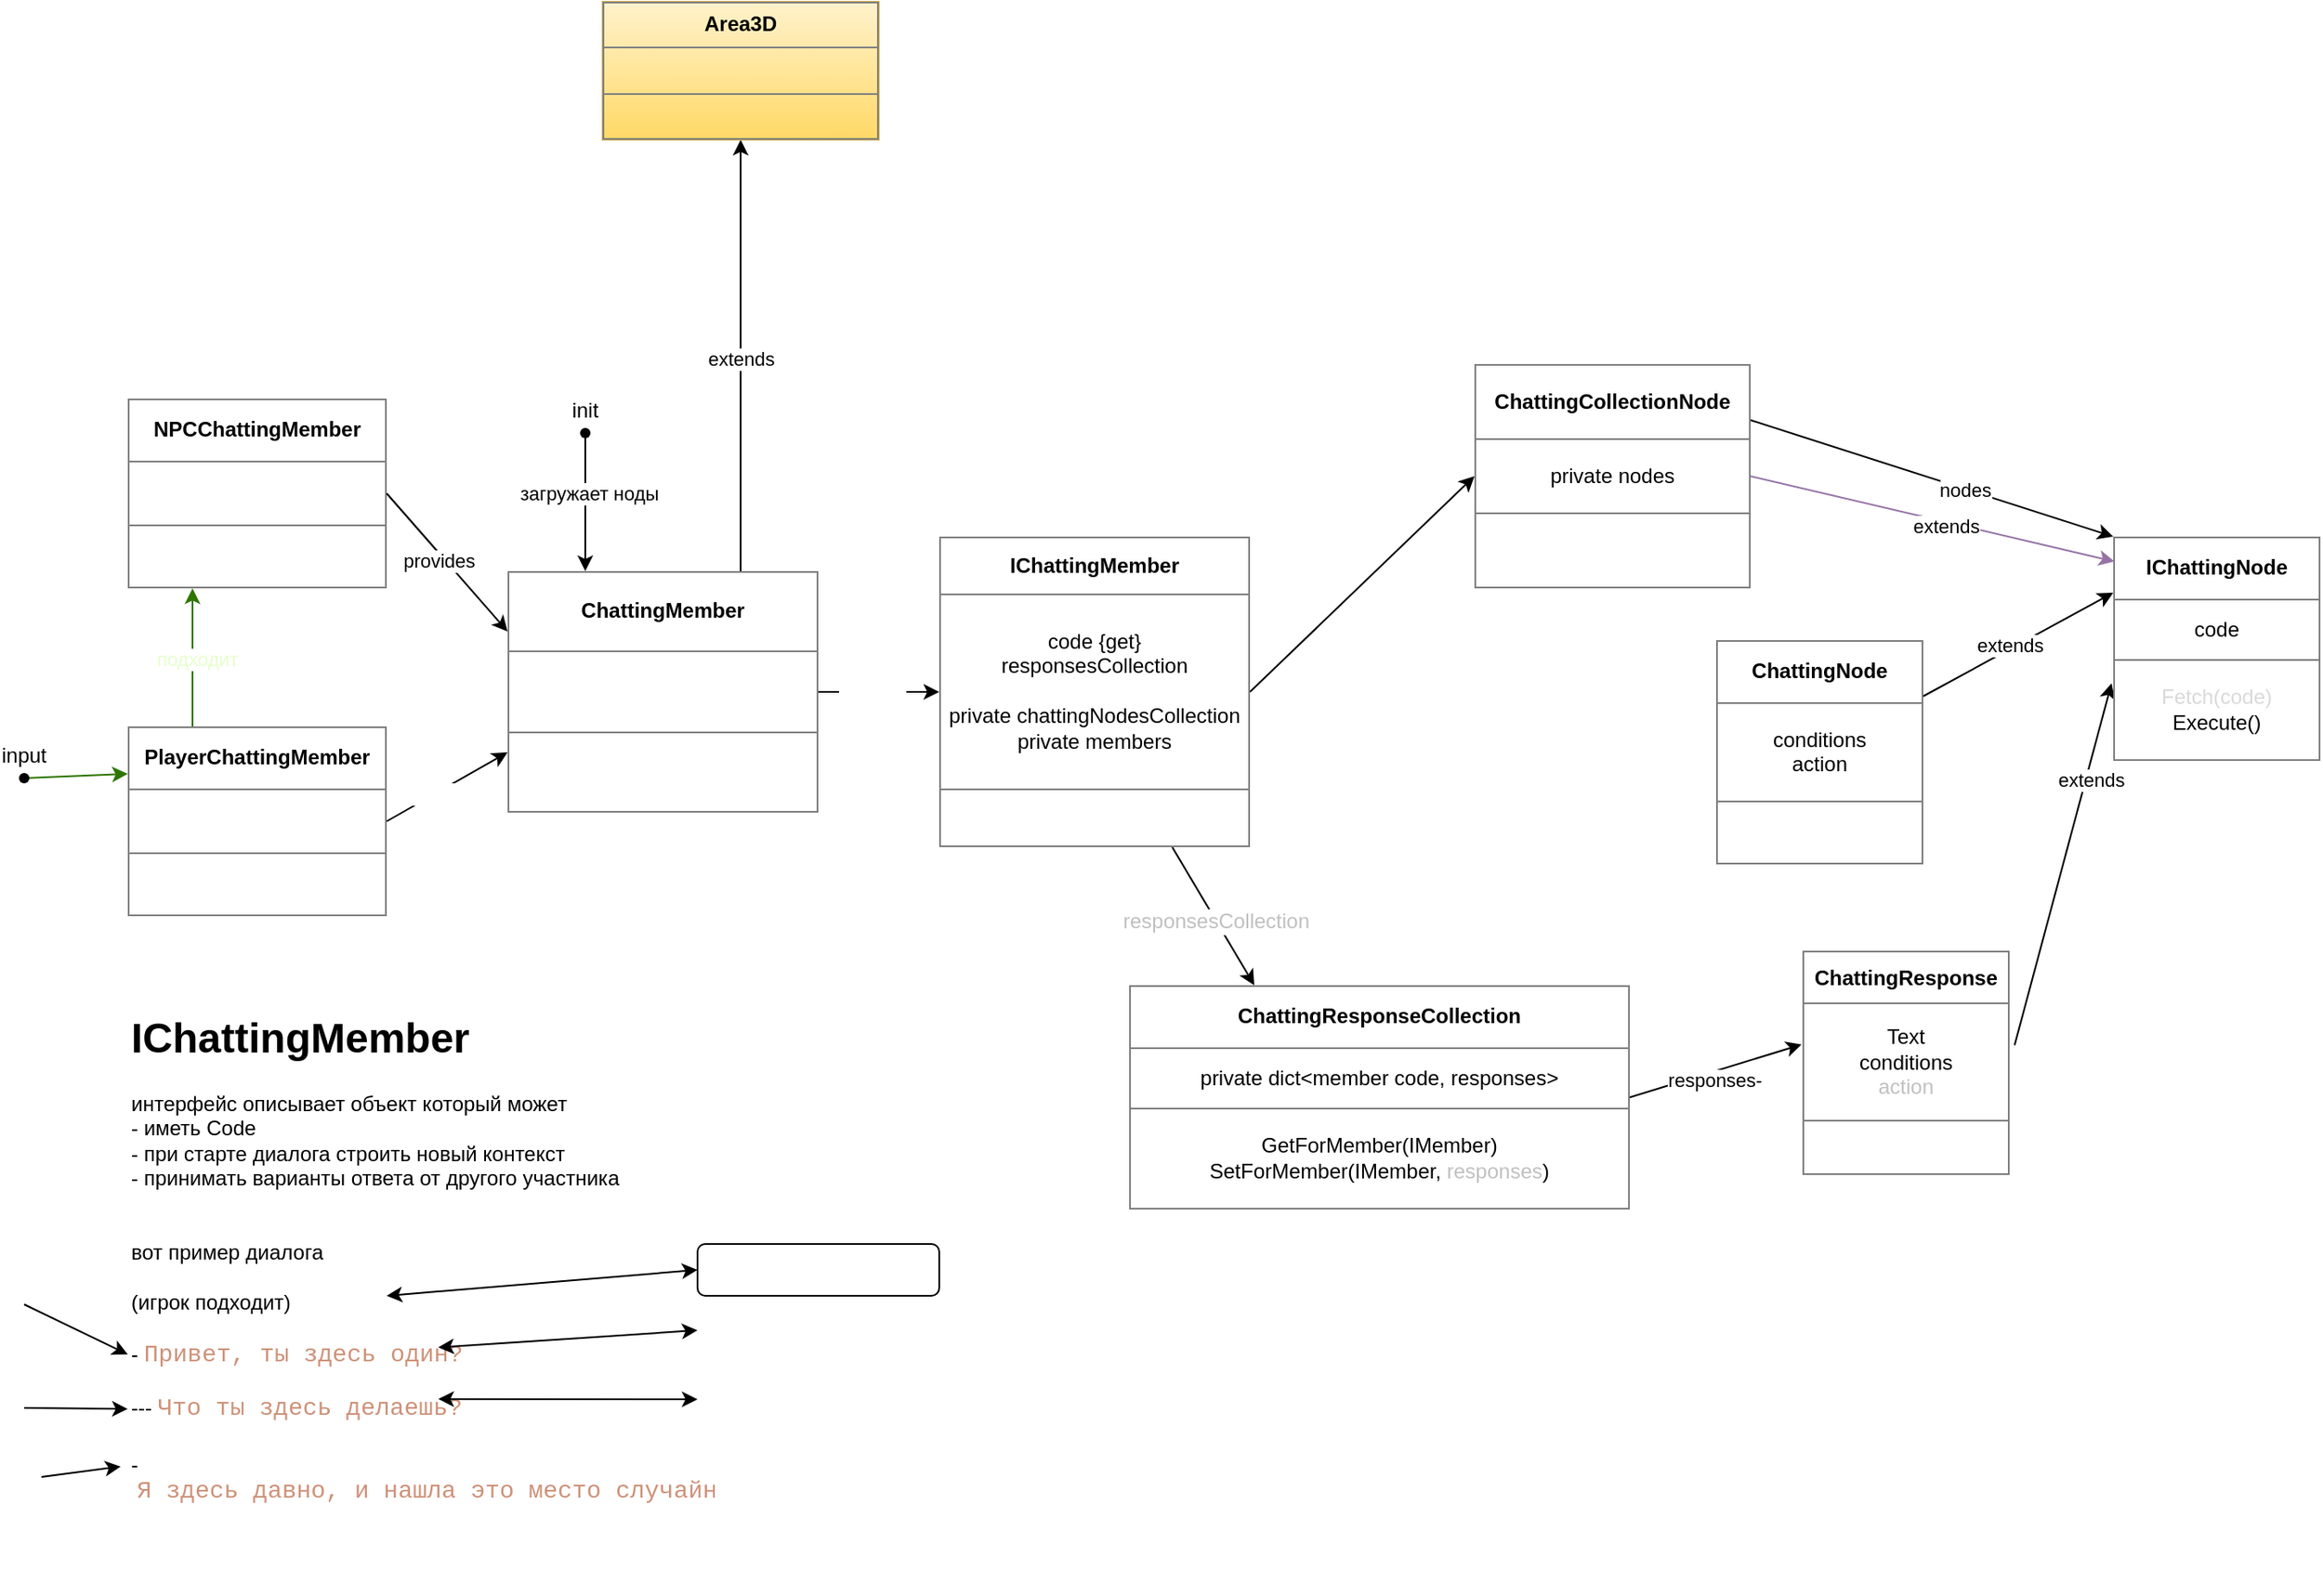 <mxfile>
    <diagram id="iZLzQ0KM_W977_wtIT1Q" name="Page-1">
        <mxGraphModel dx="1914" dy="1690" grid="1" gridSize="10" guides="1" tooltips="1" connect="1" arrows="1" fold="1" page="1" pageScale="1" pageWidth="850" pageHeight="1100" math="0" shadow="0" adaptiveColors="auto">
            <root>
                <mxCell id="0"/>
                <mxCell id="1" parent="0"/>
                <mxCell id="156" style="edgeStyle=none;html=1;exitX=0.75;exitY=1;exitDx=0;exitDy=0;entryX=0.25;entryY=0;entryDx=0;entryDy=0;" parent="1" source="2" target="153" edge="1">
                    <mxGeometry relative="1" as="geometry"/>
                </mxCell>
                <mxCell id="157" value="&lt;span style=&quot;font-size: 12px; text-wrap-mode: wrap;&quot;&gt;&lt;font style=&quot;color: light-dark(rgb(192, 192, 192), rgb(247, 247, 247));&quot;&gt;responsesCollection&lt;/font&gt;&lt;/span&gt;" style="edgeLabel;html=1;align=center;verticalAlign=middle;resizable=0;points=[];" parent="156" vertex="1" connectable="0">
                    <mxGeometry x="0.391" y="2" relative="1" as="geometry">
                        <mxPoint x="-10" y="-12" as="offset"/>
                    </mxGeometry>
                </mxCell>
                <mxCell id="158" style="edgeStyle=none;html=1;exitX=1;exitY=0.5;exitDx=0;exitDy=0;entryX=0;entryY=0.5;entryDx=0;entryDy=0;" parent="1" source="2" target="148" edge="1">
                    <mxGeometry relative="1" as="geometry"/>
                </mxCell>
                <mxCell id="2" value="&lt;table border=&quot;1&quot; width=&quot;100%&quot; height=&quot;100%&quot; cellpadding=&quot;4&quot; style=&quot;width:100%;height:100%;border-collapse:collapse;&quot;&gt;&lt;tbody&gt;&lt;tr&gt;&lt;th align=&quot;center&quot;&gt;&lt;b&gt;IChattingMember&lt;br&gt;&lt;/b&gt;&lt;/th&gt;&lt;/tr&gt;&lt;tr&gt;&lt;td align=&quot;center&quot;&gt;code {get}&lt;br&gt;responsesCollection&lt;br&gt;&lt;br&gt;private chattingNodesCollection&lt;br&gt;private members&lt;/td&gt;&lt;/tr&gt;&lt;tr&gt;&lt;td align=&quot;center&quot;&gt;&lt;br&gt;&lt;/td&gt;&lt;/tr&gt;&lt;/tbody&gt;&lt;/table&gt;" style="text;html=1;whiteSpace=wrap;strokeColor=none;fillColor=none;overflow=fill;" parent="1" vertex="1">
                    <mxGeometry x="520" y="170" width="180" height="180" as="geometry"/>
                </mxCell>
                <mxCell id="20" style="edgeStyle=none;html=1;exitX=0.25;exitY=0;exitDx=0;exitDy=0;entryX=0.25;entryY=1;entryDx=0;entryDy=0;fillColor=#60a917;strokeColor=#2D7600;" parent="1" source="9" target="11" edge="1">
                    <mxGeometry relative="1" as="geometry">
                        <mxPoint x="70" y="280" as="sourcePoint"/>
                        <mxPoint x="70" y="200" as="targetPoint"/>
                    </mxGeometry>
                </mxCell>
                <mxCell id="21" value="&lt;font style=&quot;color: light-dark(rgb(230, 255, 204), rgb(204, 255, 153));&quot;&gt;подходит&lt;/font&gt;" style="edgeLabel;html=1;align=center;verticalAlign=middle;resizable=0;points=[];" parent="20" vertex="1" connectable="0">
                    <mxGeometry x="-0.007" y="-2" relative="1" as="geometry">
                        <mxPoint as="offset"/>
                    </mxGeometry>
                </mxCell>
                <mxCell id="9" value="&lt;table border=&quot;1&quot; width=&quot;100%&quot; height=&quot;100%&quot; cellpadding=&quot;4&quot; style=&quot;width:100%;height:100%;border-collapse:collapse;&quot;&gt;&lt;tbody&gt;&lt;tr&gt;&lt;th align=&quot;center&quot;&gt;PlayerChattingMember&lt;/th&gt;&lt;/tr&gt;&lt;tr&gt;&lt;td align=&quot;center&quot;&gt;&lt;br&gt;&lt;/td&gt;&lt;/tr&gt;&lt;tr&gt;&lt;td align=&quot;center&quot;&gt;&lt;br&gt;&lt;/td&gt;&lt;/tr&gt;&lt;/tbody&gt;&lt;/table&gt;" style="text;html=1;whiteSpace=wrap;strokeColor=none;fillColor=none;overflow=fill;" parent="1" vertex="1">
                    <mxGeometry x="50" y="280" width="150" height="110" as="geometry"/>
                </mxCell>
                <mxCell id="39" style="edgeStyle=none;html=1;exitX=1;exitY=0.5;exitDx=0;exitDy=0;entryX=0;entryY=0.5;entryDx=0;entryDy=0;" parent="1" source="138" target="2" edge="1">
                    <mxGeometry relative="1" as="geometry"/>
                </mxCell>
                <mxCell id="145" value="&lt;span&gt;&lt;font style=&quot;color: light-dark(rgb(255, 255, 255), rgb(237, 237, 237));&quot;&gt;extends&lt;/font&gt;&lt;/span&gt;" style="edgeLabel;html=1;align=center;verticalAlign=middle;resizable=0;points=[];" parent="39" vertex="1" connectable="0">
                    <mxGeometry x="-0.307" y="-3" relative="1" as="geometry">
                        <mxPoint x="6" y="-3" as="offset"/>
                    </mxGeometry>
                </mxCell>
                <mxCell id="11" value="&lt;table border=&quot;1&quot; width=&quot;100%&quot; height=&quot;100%&quot; cellpadding=&quot;4&quot; style=&quot;width:100%;height:100%;border-collapse:collapse;&quot;&gt;&lt;tbody&gt;&lt;tr&gt;&lt;th align=&quot;center&quot;&gt;NPCChattingMember&lt;br&gt;&lt;/th&gt;&lt;/tr&gt;&lt;tr&gt;&lt;td align=&quot;center&quot;&gt;&lt;br&gt;&lt;/td&gt;&lt;/tr&gt;&lt;tr&gt;&lt;td align=&quot;center&quot;&gt;&lt;br&gt;&lt;/td&gt;&lt;/tr&gt;&lt;/tbody&gt;&lt;/table&gt;" style="text;html=1;whiteSpace=wrap;strokeColor=none;fillColor=none;overflow=fill;" parent="1" vertex="1">
                    <mxGeometry x="50" y="90" width="150" height="110" as="geometry"/>
                </mxCell>
                <mxCell id="26" style="edgeStyle=none;html=1;entryX=0;entryY=0.25;entryDx=0;entryDy=0;fillColor=#60a917;strokeColor=#2D7600;" parent="1" source="25" target="9" edge="1">
                    <mxGeometry relative="1" as="geometry"/>
                </mxCell>
                <mxCell id="25" value="input&#xa;&#xa;" style="shape=waypoint;sketch=0;fillStyle=solid;size=6;pointerEvents=1;points=[];fillColor=none;resizable=0;rotatable=0;perimeter=centerPerimeter;snapToPoint=1;strokeColor=light-dark(#000000,#CCFF99);fontColor=light-dark(#000000,#CCFF99);" parent="1" vertex="1">
                    <mxGeometry x="-20" y="300" width="20" height="20" as="geometry"/>
                </mxCell>
                <mxCell id="28" style="edgeStyle=none;html=1;entryX=0.971;entryY=0.521;entryDx=0;entryDy=0;entryPerimeter=0;" parent="1" source="25" target="25" edge="1">
                    <mxGeometry relative="1" as="geometry"/>
                </mxCell>
                <mxCell id="30" style="edgeStyle=none;html=1;entryX=0.25;entryY=0;entryDx=0;entryDy=0;strokeColor=light-dark(#000000,#99CCFF);" parent="1" source="29" target="138" edge="1">
                    <mxGeometry relative="1" as="geometry">
                        <mxPoint x="320" y="180.0" as="targetPoint"/>
                    </mxGeometry>
                </mxCell>
                <mxCell id="31" value="&lt;div&gt;&lt;span style=&quot;background-color: light-dark(#ffffff, var(--ge-dark-color, #121212));&quot;&gt;загружает ноды&lt;/span&gt;&lt;/div&gt;" style="edgeLabel;html=1;align=center;verticalAlign=middle;resizable=0;points=[];" parent="30" vertex="1" connectable="0">
                    <mxGeometry x="-0.07" y="1" relative="1" as="geometry">
                        <mxPoint x="1" y="-2" as="offset"/>
                    </mxGeometry>
                </mxCell>
                <mxCell id="29" value="init&#xa;&#xa;" style="shape=waypoint;sketch=0;fillStyle=solid;size=6;pointerEvents=1;points=[];fillColor=none;resizable=0;rotatable=0;perimeter=centerPerimeter;snapToPoint=1;strokeColor=light-dark(#000000,#99CCFF);fontColor=light-dark(#000000,#99CCFF);" parent="1" vertex="1">
                    <mxGeometry x="305" y="100" width="20" height="20" as="geometry"/>
                </mxCell>
                <mxCell id="45" style="edgeStyle=none;html=1;entryX=-0.008;entryY=0.654;entryDx=0;entryDy=0;strokeColor=light-dark(#000000,#CC99FF);exitX=1.024;exitY=0.421;exitDx=0;exitDy=0;exitPerimeter=0;entryPerimeter=0;" parent="1" source="121" target="44" edge="1">
                    <mxGeometry relative="1" as="geometry">
                        <mxPoint x="1050" y="323.75" as="sourcePoint"/>
                        <mxPoint x="1230" y="320.0" as="targetPoint"/>
                    </mxGeometry>
                </mxCell>
                <mxCell id="128" value="extends" style="edgeLabel;html=1;align=center;verticalAlign=middle;resizable=0;points=[];" parent="45" vertex="1" connectable="0">
                    <mxGeometry x="0.279" y="-1" relative="1" as="geometry">
                        <mxPoint x="7" y="-20" as="offset"/>
                    </mxGeometry>
                </mxCell>
                <mxCell id="38" value="&lt;table border=&quot;1&quot; width=&quot;100%&quot; height=&quot;100%&quot; cellpadding=&quot;4&quot; style=&quot;width:100%;height:100%;border-collapse:collapse;&quot;&gt;&lt;tbody&gt;&lt;tr&gt;&lt;th align=&quot;center&quot;&gt;&lt;b&gt;ChattingNode&lt;br&gt;&lt;/b&gt;&lt;/th&gt;&lt;/tr&gt;&lt;tr&gt;&lt;td align=&quot;center&quot;&gt;conditions&lt;br&gt;action&lt;br&gt;&lt;/td&gt;&lt;/tr&gt;&lt;tr&gt;&lt;td style=&quot;text-align: center;&quot;&gt;&lt;br&gt;&lt;/td&gt;&lt;/tr&gt;&lt;/tbody&gt;&lt;/table&gt;" style="text;html=1;whiteSpace=wrap;strokeColor=none;fillColor=none;overflow=fill;" parent="1" vertex="1">
                    <mxGeometry x="970" y="230" width="120" height="130" as="geometry"/>
                </mxCell>
                <mxCell id="44" value="&lt;table border=&quot;1&quot; width=&quot;100%&quot; height=&quot;100%&quot; cellpadding=&quot;4&quot; style=&quot;width:100%;height:100%;border-collapse:collapse;&quot;&gt;&lt;tbody&gt;&lt;tr&gt;&lt;th align=&quot;center&quot;&gt;&lt;b&gt;IChattingNode&lt;br&gt;&lt;/b&gt;&lt;/th&gt;&lt;/tr&gt;&lt;tr&gt;&lt;td align=&quot;center&quot;&gt;&lt;span&gt;&lt;font style=&quot;color: light-dark(rgb(0, 0, 0), rgb(245, 245, 245));&quot;&gt;code&lt;/font&gt;&lt;/span&gt;&lt;/td&gt;&lt;/tr&gt;&lt;tr&gt;&lt;td style=&quot;text-align: center;&quot;&gt;&lt;font style=&quot;color: light-dark(rgb(217, 217, 217), rgb(255, 255, 255));&quot;&gt;Fetch(code)&lt;br&gt;&lt;/font&gt;Execute()&lt;/td&gt;&lt;/tr&gt;&lt;/tbody&gt;&lt;/table&gt;" style="text;html=1;whiteSpace=wrap;strokeColor=none;fillColor=none;overflow=fill;" parent="1" vertex="1">
                    <mxGeometry x="1200" y="170" width="120" height="130" as="geometry"/>
                </mxCell>
                <mxCell id="91" style="edgeStyle=none;html=1;exitX=1;exitY=0.5;exitDx=0;exitDy=0;entryX=0;entryY=0.5;entryDx=0;entryDy=0;" parent="1" edge="1">
                    <mxGeometry relative="1" as="geometry">
                        <mxPoint x="800" y="567.5" as="sourcePoint"/>
                    </mxGeometry>
                </mxCell>
                <mxCell id="86" value="&lt;h1 style=&quot;margin-top: 0px;&quot;&gt;IChattingMember&lt;/h1&gt;&lt;div&gt;интерфейс описывает объект который может&amp;nbsp;&lt;/div&gt;&lt;div&gt;- иметь Code&lt;/div&gt;&lt;div&gt;- при старте диалога строить новый контекст&lt;/div&gt;&lt;div&gt;- принимать варианты ответа от другого участника&lt;/div&gt;&lt;div&gt;&lt;br&gt;&lt;/div&gt;&lt;div&gt;&lt;br&gt;&lt;/div&gt;&lt;div&gt;вот пример диалога&lt;/div&gt;&lt;div&gt;&lt;br&gt;&lt;/div&gt;&lt;div&gt;(игрок подходит&lt;span style=&quot;background-color: transparent;&quot;&gt;)&lt;/span&gt;&lt;/div&gt;&lt;div&gt;&lt;br&gt;&lt;/div&gt;&lt;div&gt;-&amp;nbsp;&lt;span style=&quot;color: rgb(206, 145, 120); font-family: Consolas, &amp;quot;Courier New&amp;quot;, monospace; font-size: 14px; white-space: pre; background-color: light-dark(#ffffff, var(--ge-dark-color, #121212));&quot;&gt;Привет, ты здесь один?&lt;/span&gt;&lt;/div&gt;&lt;div&gt;&lt;span style=&quot;background-color: light-dark(#ffffff, var(--ge-dark-color, #121212));&quot;&gt;&lt;br&gt;&lt;/span&gt;&lt;/div&gt;&lt;div&gt;---&amp;nbsp;&lt;span style=&quot;color: rgb(206, 145, 120); font-family: Consolas, &amp;quot;Courier New&amp;quot;, monospace; font-size: 14px; white-space: pre; background-color: light-dark(#ffffff, var(--ge-dark-color, #121212));&quot;&gt;Что ты здесь делаешь?&lt;/span&gt;&lt;/div&gt;&lt;div&gt;&lt;span style=&quot;color: rgb(206, 145, 120); font-family: Consolas, &amp;quot;Courier New&amp;quot;, monospace; font-size: 14px; white-space: pre; background-color: light-dark(#ffffff, var(--ge-dark-color, #121212));&quot;&gt;&lt;br&gt;&lt;/span&gt;&lt;/div&gt;&lt;div&gt;-&amp;nbsp;&lt;span style=&quot;color: rgb(206, 145, 120); font-family: Consolas, &amp;quot;Courier New&amp;quot;, monospace; font-size: 14px; white-space: pre;&quot;&gt;Я здесь давно, и нашла это место случайно.&lt;/span&gt;&lt;/div&gt;&lt;div&gt;&lt;br&gt;&lt;/div&gt;" style="text;html=1;whiteSpace=wrap;overflow=hidden;rounded=0;" parent="1" vertex="1">
                    <mxGeometry x="50" y="440" width="340" height="340" as="geometry"/>
                </mxCell>
                <mxCell id="88" value="" style="endArrow=classic;startArrow=classic;html=1;entryX=0;entryY=0.5;entryDx=0;entryDy=0;exitX=0.441;exitY=0.5;exitDx=0;exitDy=0;exitPerimeter=0;" parent="1" source="86" target="85" edge="1">
                    <mxGeometry width="50" height="50" relative="1" as="geometry">
                        <mxPoint x="200" y="610" as="sourcePoint"/>
                        <mxPoint x="530" y="595" as="targetPoint"/>
                    </mxGeometry>
                </mxCell>
                <mxCell id="85" value="" style="rounded=1;whiteSpace=wrap;html=1;" parent="1" vertex="1">
                    <mxGeometry x="380" y="580" width="140" height="30" as="geometry"/>
                </mxCell>
                <mxCell id="93" style="edgeStyle=none;html=1;exitX=1;exitY=0.5;exitDx=0;exitDy=0;entryX=0;entryY=0.6;entryDx=0;entryDy=0;entryPerimeter=0;" parent="1" target="86" edge="1">
                    <mxGeometry relative="1" as="geometry">
                        <mxPoint x="-10" y="615" as="sourcePoint"/>
                    </mxGeometry>
                </mxCell>
                <mxCell id="124" style="edgeStyle=none;html=1;exitX=1;exitY=0.5;exitDx=0;exitDy=0;entryX=0;entryY=0.5;entryDx=0;entryDy=0;" parent="1" edge="1">
                    <mxGeometry relative="1" as="geometry">
                        <mxPoint x="640" y="630" as="sourcePoint"/>
                    </mxGeometry>
                </mxCell>
                <mxCell id="119" value="" style="endArrow=classic;startArrow=classic;html=1;entryX=0;entryY=0.5;entryDx=0;entryDy=0;exitX=0.529;exitY=0.588;exitDx=0;exitDy=0;exitPerimeter=0;" parent="1" source="86" edge="1">
                    <mxGeometry width="50" height="50" relative="1" as="geometry">
                        <mxPoint x="220" y="645" as="sourcePoint"/>
                        <mxPoint x="380" y="630" as="targetPoint"/>
                    </mxGeometry>
                </mxCell>
                <mxCell id="126" style="edgeStyle=none;html=1;exitX=1;exitY=0.25;exitDx=0;exitDy=0;entryX=0;entryY=0.25;entryDx=0;entryDy=0;strokeColor=light-dark(#000000,#CC99FF);" parent="1" source="38" target="44" edge="1">
                    <mxGeometry relative="1" as="geometry"/>
                </mxCell>
                <mxCell id="129" value="extends" style="edgeLabel;html=1;align=center;verticalAlign=middle;resizable=0;points=[];" parent="126" vertex="1" connectable="0">
                    <mxGeometry x="-0.074" y="2" relative="1" as="geometry">
                        <mxPoint as="offset"/>
                    </mxGeometry>
                </mxCell>
                <mxCell id="121" value="&lt;table border=&quot;1&quot; width=&quot;100%&quot; height=&quot;100%&quot; cellpadding=&quot;4&quot; style=&quot;width:100%;height:100%;border-collapse:collapse;&quot;&gt;&lt;tbody&gt;&lt;tr&gt;&lt;th align=&quot;center&quot;&gt;&lt;b&gt;ChattingResponse&lt;br&gt;&lt;/b&gt;&lt;/th&gt;&lt;/tr&gt;&lt;tr&gt;&lt;td align=&quot;center&quot;&gt;&lt;font style=&quot;&quot;&gt;&lt;span&gt;&lt;font style=&quot;color: light-dark(rgb(0, 0, 0), rgb(255, 255, 255));&quot;&gt;Text&lt;/font&gt;&lt;/span&gt;&lt;span&gt;&lt;font style=&quot;&quot;&gt;&lt;font style=&quot;color: light-dark(rgb(0, 0, 0), rgb(255, 255, 255));&quot;&gt;&lt;br&gt;conditions&lt;/font&gt;&lt;/font&gt;&lt;/span&gt;&lt;br&gt;&lt;span&gt;&lt;font style=&quot;color: light-dark(rgb(192, 192, 192), rgb(242, 242, 242));&quot;&gt;action&lt;br&gt;&lt;/font&gt;&lt;/span&gt;&lt;/font&gt;&lt;/td&gt;&lt;/tr&gt;&lt;tr&gt;&lt;td style=&quot;text-align: center;&quot;&gt;&lt;br&gt;&lt;/td&gt;&lt;/tr&gt;&lt;/tbody&gt;&lt;/table&gt;" style="text;html=1;whiteSpace=wrap;strokeColor=none;fillColor=none;overflow=fill;" parent="1" vertex="1">
                    <mxGeometry x="1020" y="410" width="120" height="130" as="geometry"/>
                </mxCell>
                <mxCell id="132" style="edgeStyle=none;html=1;exitX=1;exitY=0.5;exitDx=0;exitDy=0;entryX=0;entryY=0.693;entryDx=0;entryDy=0;entryPerimeter=0;" parent="1" target="86" edge="1">
                    <mxGeometry relative="1" as="geometry">
                        <mxPoint x="-10" y="675" as="sourcePoint"/>
                    </mxGeometry>
                </mxCell>
                <mxCell id="134" value="" style="endArrow=classic;startArrow=classic;html=1;entryX=0;entryY=0.5;entryDx=0;entryDy=0;exitX=0.529;exitY=0.676;exitDx=0;exitDy=0;exitPerimeter=0;" parent="1" source="86" edge="1">
                    <mxGeometry width="50" height="50" relative="1" as="geometry">
                        <mxPoint x="235" y="670" as="sourcePoint"/>
                        <mxPoint x="380" y="670" as="targetPoint"/>
                    </mxGeometry>
                </mxCell>
                <mxCell id="136" style="edgeStyle=none;html=1;exitX=1;exitY=0.5;exitDx=0;exitDy=0;entryX=-0.012;entryY=0.791;entryDx=0;entryDy=0;entryPerimeter=0;" parent="1" target="86" edge="1">
                    <mxGeometry relative="1" as="geometry">
                        <mxPoint y="715" as="sourcePoint"/>
                    </mxGeometry>
                </mxCell>
                <mxCell id="139" value="" style="edgeStyle=none;html=1;exitX=1;exitY=0.5;exitDx=0;exitDy=0;entryX=0;entryY=0.75;entryDx=0;entryDy=0;" parent="1" source="9" target="138" edge="1">
                    <mxGeometry relative="1" as="geometry">
                        <mxPoint x="190" y="335" as="sourcePoint"/>
                        <mxPoint x="430" y="295" as="targetPoint"/>
                    </mxGeometry>
                </mxCell>
                <mxCell id="160" value="&lt;span&gt;&lt;font style=&quot;color: light-dark(rgb(255, 255, 255), rgb(255, 255, 255));&quot;&gt;provides&lt;/font&gt;&lt;/span&gt;" style="edgeLabel;html=1;align=center;verticalAlign=middle;resizable=0;points=[];" parent="139" vertex="1" connectable="0">
                    <mxGeometry x="-0.212" y="1" relative="1" as="geometry">
                        <mxPoint as="offset"/>
                    </mxGeometry>
                </mxCell>
                <mxCell id="140" value="" style="edgeStyle=none;html=1;exitX=1;exitY=0.5;exitDx=0;exitDy=0;entryX=0;entryY=0.25;entryDx=0;entryDy=0;" parent="1" source="11" target="138" edge="1">
                    <mxGeometry relative="1" as="geometry">
                        <mxPoint x="190" y="145" as="sourcePoint"/>
                        <mxPoint x="430" y="225" as="targetPoint"/>
                    </mxGeometry>
                </mxCell>
                <mxCell id="159" value="provides" style="edgeLabel;html=1;align=center;verticalAlign=middle;resizable=0;points=[];" parent="140" vertex="1" connectable="0">
                    <mxGeometry x="-0.08" y="-3" relative="1" as="geometry">
                        <mxPoint as="offset"/>
                    </mxGeometry>
                </mxCell>
                <mxCell id="143" style="edgeStyle=none;html=1;exitX=0.75;exitY=0;exitDx=0;exitDy=0;entryX=0.5;entryY=1;entryDx=0;entryDy=0;" parent="1" source="138" target="141" edge="1">
                    <mxGeometry relative="1" as="geometry"/>
                </mxCell>
                <mxCell id="144" value="extends" style="edgeLabel;html=1;align=center;verticalAlign=middle;resizable=0;points=[];" parent="143" vertex="1" connectable="0">
                    <mxGeometry x="-0.011" relative="1" as="geometry">
                        <mxPoint as="offset"/>
                    </mxGeometry>
                </mxCell>
                <mxCell id="138" value="&lt;table border=&quot;1&quot; width=&quot;100%&quot; height=&quot;100%&quot; cellpadding=&quot;4&quot; style=&quot;width:100%;height:100%;border-collapse:collapse;&quot;&gt;&lt;tbody&gt;&lt;tr&gt;&lt;th align=&quot;center&quot;&gt;&lt;b&gt;ChattingMember&lt;br&gt;&lt;/b&gt;&lt;/th&gt;&lt;/tr&gt;&lt;tr&gt;&lt;td align=&quot;center&quot;&gt;&lt;br&gt;&lt;/td&gt;&lt;/tr&gt;&lt;tr&gt;&lt;td align=&quot;center&quot;&gt;&lt;br&gt;&lt;/td&gt;&lt;/tr&gt;&lt;/tbody&gt;&lt;/table&gt;" style="text;html=1;whiteSpace=wrap;strokeColor=none;fillColor=none;overflow=fill;" parent="1" vertex="1">
                    <mxGeometry x="270" y="190" width="180" height="140" as="geometry"/>
                </mxCell>
                <mxCell id="141" value="&lt;table border=&quot;1&quot; width=&quot;100%&quot; height=&quot;100%&quot; cellpadding=&quot;4&quot; style=&quot;width:100%;height:100%;border-collapse:collapse;&quot;&gt;&lt;tbody&gt;&lt;tr&gt;&lt;th align=&quot;center&quot;&gt;&lt;b&gt;Area3D&lt;br&gt;&lt;/b&gt;&lt;/th&gt;&lt;/tr&gt;&lt;tr&gt;&lt;td align=&quot;center&quot;&gt;&lt;br&gt;&lt;/td&gt;&lt;/tr&gt;&lt;tr&gt;&lt;td align=&quot;center&quot;&gt;&lt;br&gt;&lt;/td&gt;&lt;/tr&gt;&lt;/tbody&gt;&lt;/table&gt;" style="text;html=1;whiteSpace=wrap;strokeColor=#d6b656;fillColor=#fff2cc;overflow=fill;gradientColor=#ffd966;" parent="1" vertex="1">
                    <mxGeometry x="325" y="-140" width="160" height="80" as="geometry"/>
                </mxCell>
                <mxCell id="151" style="edgeStyle=none;html=1;exitX=1;exitY=0.25;exitDx=0;exitDy=0;entryX=0;entryY=0;entryDx=0;entryDy=0;" parent="1" source="148" target="44" edge="1">
                    <mxGeometry relative="1" as="geometry"/>
                </mxCell>
                <mxCell id="152" value="nodes" style="edgeLabel;html=1;align=center;verticalAlign=middle;resizable=0;points=[];" parent="151" vertex="1" connectable="0">
                    <mxGeometry x="0.177" relative="1" as="geometry">
                        <mxPoint as="offset"/>
                    </mxGeometry>
                </mxCell>
                <mxCell id="148" value="&lt;table border=&quot;1&quot; width=&quot;100%&quot; height=&quot;100%&quot; cellpadding=&quot;4&quot; style=&quot;width:100%;height:100%;border-collapse:collapse;&quot;&gt;&lt;tbody&gt;&lt;tr&gt;&lt;th align=&quot;center&quot;&gt;&lt;b&gt;ChattingCollectionNode&lt;br&gt;&lt;/b&gt;&lt;/th&gt;&lt;/tr&gt;&lt;tr&gt;&lt;td align=&quot;center&quot;&gt;private nodes&lt;/td&gt;&lt;/tr&gt;&lt;tr&gt;&lt;td style=&quot;text-align: center;&quot;&gt;&lt;br&gt;&lt;/td&gt;&lt;/tr&gt;&lt;/tbody&gt;&lt;/table&gt;" style="text;html=1;whiteSpace=wrap;strokeColor=none;fillColor=none;overflow=fill;" parent="1" vertex="1">
                    <mxGeometry x="830" y="70" width="160" height="130" as="geometry"/>
                </mxCell>
                <mxCell id="149" style="edgeStyle=none;html=1;exitX=1;exitY=0.5;exitDx=0;exitDy=0;entryX=0.006;entryY=0.111;entryDx=0;entryDy=0;entryPerimeter=0;fillColor=#e1d5e7;strokeColor=#9673a6;" parent="1" source="148" target="44" edge="1">
                    <mxGeometry relative="1" as="geometry"/>
                </mxCell>
                <mxCell id="150" value="extends" style="edgeLabel;html=1;align=center;verticalAlign=middle;resizable=0;points=[];" parent="149" vertex="1" connectable="0">
                    <mxGeometry x="0.071" y="-2" relative="1" as="geometry">
                        <mxPoint as="offset"/>
                    </mxGeometry>
                </mxCell>
                <mxCell id="153" value="&lt;table border=&quot;1&quot; width=&quot;100%&quot; height=&quot;100%&quot; cellpadding=&quot;4&quot; style=&quot;width:100%;height:100%;border-collapse:collapse;&quot;&gt;&lt;tbody&gt;&lt;tr&gt;&lt;th align=&quot;center&quot;&gt;&lt;b&gt;ChattingResponseCollection&lt;br&gt;&lt;/b&gt;&lt;/th&gt;&lt;/tr&gt;&lt;tr&gt;&lt;td align=&quot;center&quot;&gt;private dict&amp;lt;member code, responses&amp;gt;&lt;/td&gt;&lt;/tr&gt;&lt;tr&gt;&lt;td style=&quot;text-align: center;&quot;&gt;GetForMember(IMember)&lt;br&gt;SetForMember(IMember,&amp;nbsp;&lt;span&gt;&lt;font style=&quot;color: light-dark(rgb(192, 192, 192), rgb(235, 235, 235));&quot;&gt;responses&lt;/font&gt;&lt;/span&gt;)&lt;br&gt;&lt;/td&gt;&lt;/tr&gt;&lt;/tbody&gt;&lt;/table&gt;" style="text;html=1;whiteSpace=wrap;strokeColor=none;fillColor=none;overflow=fill;" parent="1" vertex="1">
                    <mxGeometry x="630" y="430" width="290" height="130" as="geometry"/>
                </mxCell>
                <mxCell id="154" style="edgeStyle=none;html=1;exitX=1;exitY=0.5;exitDx=0;exitDy=0;entryX=-0.004;entryY=0.418;entryDx=0;entryDy=0;entryPerimeter=0;" parent="1" source="153" target="121" edge="1">
                    <mxGeometry relative="1" as="geometry"/>
                </mxCell>
                <mxCell id="155" value="responses-" style="edgeLabel;html=1;align=center;verticalAlign=middle;resizable=0;points=[];" parent="154" vertex="1" connectable="0">
                    <mxGeometry x="-0.193" y="-2" relative="1" as="geometry">
                        <mxPoint x="8" as="offset"/>
                    </mxGeometry>
                </mxCell>
            </root>
        </mxGraphModel>
    </diagram>
</mxfile>